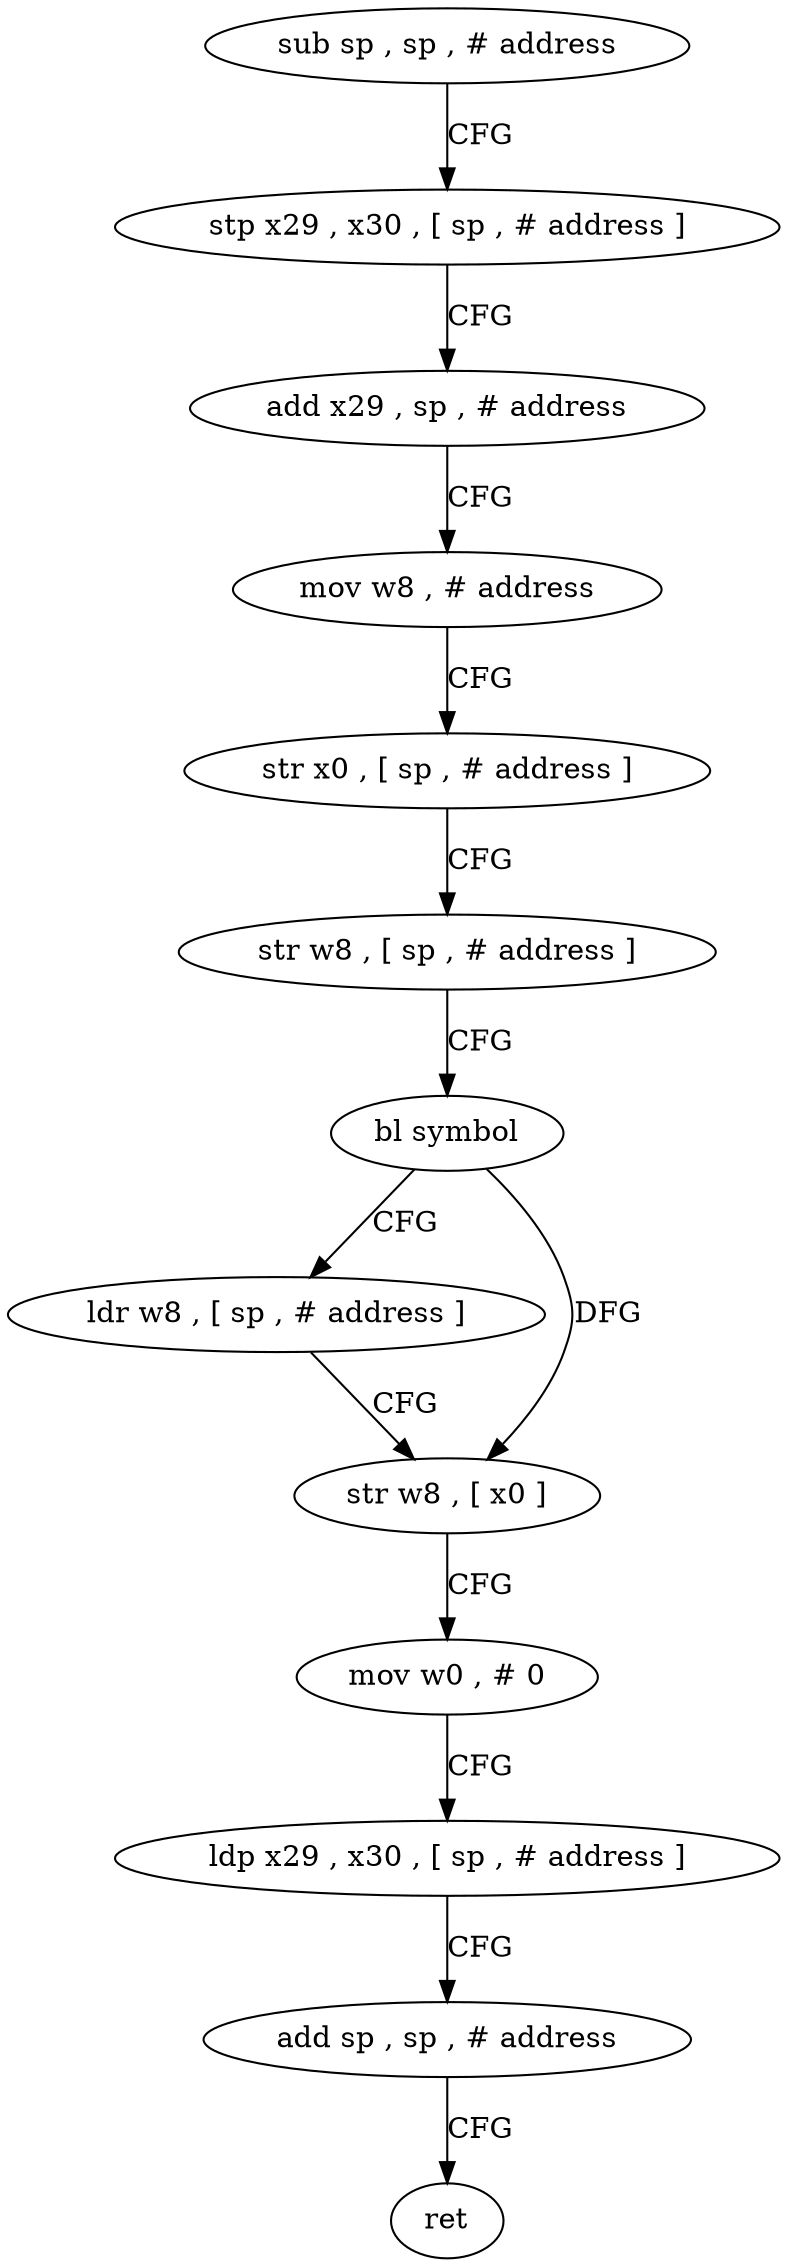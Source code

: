 digraph "func" {
"4286860" [label = "sub sp , sp , # address" ]
"4286864" [label = "stp x29 , x30 , [ sp , # address ]" ]
"4286868" [label = "add x29 , sp , # address" ]
"4286872" [label = "mov w8 , # address" ]
"4286876" [label = "str x0 , [ sp , # address ]" ]
"4286880" [label = "str w8 , [ sp , # address ]" ]
"4286884" [label = "bl symbol" ]
"4286888" [label = "ldr w8 , [ sp , # address ]" ]
"4286892" [label = "str w8 , [ x0 ]" ]
"4286896" [label = "mov w0 , # 0" ]
"4286900" [label = "ldp x29 , x30 , [ sp , # address ]" ]
"4286904" [label = "add sp , sp , # address" ]
"4286908" [label = "ret" ]
"4286860" -> "4286864" [ label = "CFG" ]
"4286864" -> "4286868" [ label = "CFG" ]
"4286868" -> "4286872" [ label = "CFG" ]
"4286872" -> "4286876" [ label = "CFG" ]
"4286876" -> "4286880" [ label = "CFG" ]
"4286880" -> "4286884" [ label = "CFG" ]
"4286884" -> "4286888" [ label = "CFG" ]
"4286884" -> "4286892" [ label = "DFG" ]
"4286888" -> "4286892" [ label = "CFG" ]
"4286892" -> "4286896" [ label = "CFG" ]
"4286896" -> "4286900" [ label = "CFG" ]
"4286900" -> "4286904" [ label = "CFG" ]
"4286904" -> "4286908" [ label = "CFG" ]
}
